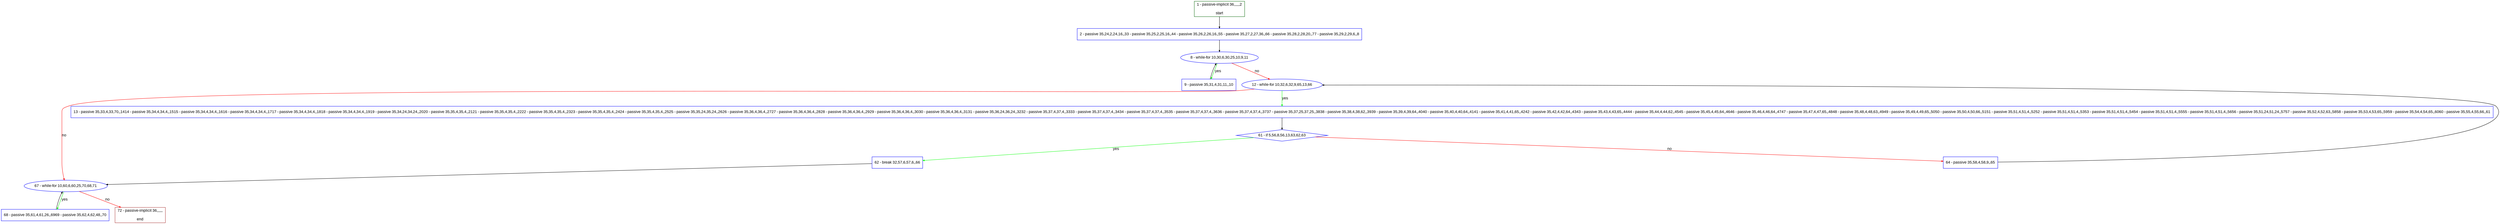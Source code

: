 digraph "" {
  graph [bgcolor="white", fillcolor="#FFFFCC", pack="true", packmode="clust", fontname="Arial", label="", fontsize="12", compound="true", style="rounded,filled"];
  node [node_initialized="no", fillcolor="white", fontname="Arial", label="", color="grey", fontsize="12", fixedsize="false", compound="true", shape="rectangle", style="filled"];
  edge [arrowtail="none", lhead="", fontcolor="black", fontname="Arial", label="", color="black", fontsize="12", arrowhead="normal", arrowsize="0.5", compound="true", ltail="", dir="forward"];
  __N1 [fillcolor="#ffffff", label="2 - passive 35,24,2,24,16,,33 - passive 35,25,2,25,16,,44 - passive 35,26,2,26,16,,55 - passive 35,27,2,27,36,,66 - passive 35,28,2,28,20,,77 - passive 35,29,2,29,6,,8", color="#0000ff", shape="box", style="filled"];
  __N2 [fillcolor="#ffffff", label="1 - passive-implicit 36,,,,,,2\n\nstart", color="#006400", shape="box", style="filled"];
  __N3 [fillcolor="#ffffff", label="8 - while-for 10,30,6,30,25,10,9,11", color="#0000ff", shape="oval", style="filled"];
  __N4 [fillcolor="#ffffff", label="9 - passive 35,31,4,31,11,,10", color="#0000ff", shape="box", style="filled"];
  __N5 [fillcolor="#ffffff", label="12 - while-for 10,32,6,32,9,65,13,66", color="#0000ff", shape="oval", style="filled"];
  __N6 [fillcolor="#ffffff", label="13 - passive 35,33,4,33,70,,1414 - passive 35,34,4,34,4,,1515 - passive 35,34,4,34,4,,1616 - passive 35,34,4,34,4,,1717 - passive 35,34,4,34,4,,1818 - passive 35,34,4,34,4,,1919 - passive 35,34,24,34,24,,2020 - passive 35,35,4,35,4,,2121 - passive 35,35,4,35,4,,2222 - passive 35,35,4,35,4,,2323 - passive 35,35,4,35,4,,2424 - passive 35,35,4,35,4,,2525 - passive 35,35,24,35,24,,2626 - passive 35,36,4,36,4,,2727 - passive 35,36,4,36,4,,2828 - passive 35,36,4,36,4,,2929 - passive 35,36,4,36,4,,3030 - passive 35,36,4,36,4,,3131 - passive 35,36,24,36,24,,3232 - passive 35,37,4,37,4,,3333 - passive 35,37,4,37,4,,3434 - passive 35,37,4,37,4,,3535 - passive 35,37,4,37,4,,3636 - passive 35,37,4,37,4,,3737 - passive 35,37,25,37,25,,3838 - passive 35,38,4,38,62,,3939 - passive 35,39,4,39,64,,4040 - passive 35,40,4,40,64,,4141 - passive 35,41,4,41,65,,4242 - passive 35,42,4,42,64,,4343 - passive 35,43,4,43,65,,4444 - passive 35,44,4,44,62,,4545 - passive 35,45,4,45,64,,4646 - passive 35,46,4,46,64,,4747 - passive 35,47,4,47,65,,4848 - passive 35,48,4,48,63,,4949 - passive 35,49,4,49,65,,5050 - passive 35,50,4,50,66,,5151 - passive 35,51,4,51,4,,5252 - passive 35,51,4,51,4,,5353 - passive 35,51,4,51,4,,5454 - passive 35,51,4,51,4,,5555 - passive 35,51,4,51,4,,5656 - passive 35,51,24,51,24,,5757 - passive 35,52,4,52,63,,5858 - passive 35,53,4,53,65,,5959 - passive 35,54,4,54,65,,6060 - passive 35,55,4,55,66,,61", color="#0000ff", shape="box", style="filled"];
  __N7 [fillcolor="#ffffff", label="67 - while-for 10,60,6,60,25,70,68,71", color="#0000ff", shape="oval", style="filled"];
  __N8 [fillcolor="#ffffff", label="61 - if 5,56,8,56,13,63,62,63", color="#0000ff", shape="diamond", style="filled"];
  __N9 [fillcolor="#ffffff", label="62 - break 32,57,6,57,6,,66", color="#0000ff", shape="box", style="filled"];
  __N10 [fillcolor="#ffffff", label="64 - passive 35,58,4,58,9,,65", color="#0000ff", shape="box", style="filled"];
  __N11 [fillcolor="#ffffff", label="68 - passive 35,61,4,61,26,,6969 - passive 35,62,4,62,48,,70", color="#0000ff", shape="box", style="filled"];
  __N12 [fillcolor="#ffffff", label="72 - passive-implicit 36,,,,,,\n\nend", color="#a52a2a", shape="box", style="filled"];
  __N2 -> __N1 [arrowtail="none", color="#000000", label="", arrowhead="normal", dir="forward"];
  __N1 -> __N3 [arrowtail="none", color="#000000", label="", arrowhead="normal", dir="forward"];
  __N3 -> __N4 [arrowtail="none", color="#00ff00", label="yes", arrowhead="normal", dir="forward"];
  __N4 -> __N3 [arrowtail="none", color="#000000", label="", arrowhead="normal", dir="forward"];
  __N3 -> __N5 [arrowtail="none", color="#ff0000", label="no", arrowhead="normal", dir="forward"];
  __N5 -> __N6 [arrowtail="none", color="#00ff00", label="yes", arrowhead="normal", dir="forward"];
  __N5 -> __N7 [arrowtail="none", color="#ff0000", label="no", arrowhead="normal", dir="forward"];
  __N6 -> __N8 [arrowtail="none", color="#000000", label="", arrowhead="normal", dir="forward"];
  __N8 -> __N9 [arrowtail="none", color="#00ff00", label="yes", arrowhead="normal", dir="forward"];
  __N8 -> __N10 [arrowtail="none", color="#ff0000", label="no", arrowhead="normal", dir="forward"];
  __N9 -> __N7 [arrowtail="none", color="#000000", label="", arrowhead="normal", dir="forward"];
  __N10 -> __N5 [arrowtail="none", color="#000000", label="", arrowhead="normal", dir="forward"];
  __N7 -> __N11 [arrowtail="none", color="#00ff00", label="yes", arrowhead="normal", dir="forward"];
  __N11 -> __N7 [arrowtail="none", color="#000000", label="", arrowhead="normal", dir="forward"];
  __N7 -> __N12 [arrowtail="none", color="#ff0000", label="no", arrowhead="normal", dir="forward"];
}
